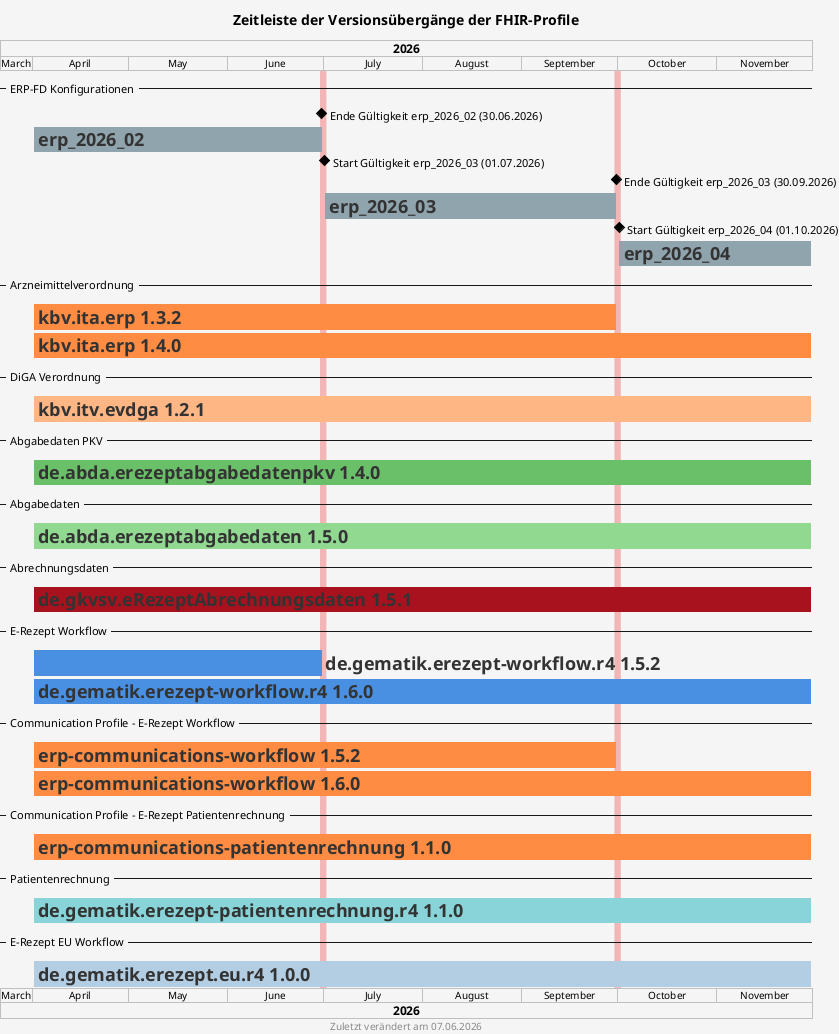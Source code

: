 @startgantt
!define kbvcolor #ff8c42
!define evdgacolor #ffb685
!define davpkvcolor #6abf69
!define davcolor #91d891
!define gkvsvcolor #A8111E
!define gematikcolor #4a90e2
!define gematikcolor_fdv #5a6fa5
!define gematikcolor_patrn #88d4d8
!define gematikcolor_eu #b3cde3
!define erpfdcolor #90a4ae

!define datelinecolor #f2b6b6

<style>
document {
   BackGroundColor #f5f5f5
}
ganttDiagram {
   task {
      BackGroundColor GreenYellow
      LineColor Green
      FontColor #333333
      FontSize 18
      FontStyle bold
   }
}
</style>

title Zeitleiste der Versionsübergänge der FHIR-Profile
footer Zuletzt verändert am %date("dd.MM.yyyy")

projectscale monthly zoom 3
Project starts 2026-03-22

-- ERP-FD Konfigurationen --

2026-06-30 is colored datelinecolor

[Ende Gültigkeit erp_2026_02 (30.06.2026)] happens on 2026-06-30

[erp_2026_02] starts 2026-04-01
[erp_2026_02] ends 2026-06-30
[erp_2026_02] is colored in erpfdcolor

2026-07-01 is colored datelinecolor
2026-09-30 is colored datelinecolor

[Start Gültigkeit erp_2026_03 (01.07.2026)] happens on 2026-07-01
[Ende Gültigkeit erp_2026_03 (30.09.2026)] happens on 2026-09-30

[erp_2026_03] starts 2026-07-01
[erp_2026_03] ends 2026-09-30
[erp_2026_03] is colored in erpfdcolor

2026-10-01 is colored datelinecolor

[Start Gültigkeit erp_2026_04 (01.10.2026)] happens on 2026-10-01
[Ende Gültigkeit erp_2026_03 (30.09.2026)] happens on 2026-09-30

[erp_2026_04] starts 2026-10-01
[erp_2026_04] ends 2026-11-30
[erp_2026_04] is colored in erpfdcolor

-- Arzneimittelverordnung --

[kbv.ita.erp 1.3.2] starts 2026-04-01 and ends 2026-09-30
[kbv.ita.erp 1.3.2] is colored in kbvcolor

[kbv.ita.erp 1.4.0] starts 2026-04-01 and ends 2026-11-30
[kbv.ita.erp 1.4.0] is colored in kbvcolor

-- DiGA Verordnung --

[kbv.itv.evdga 1.2.1] starts 2026-04-01 and ends 2026-11-30
[kbv.itv.evdga 1.2.1] is colored in evdgacolor

-- Abgabedaten PKV --

[de.abda.erezeptabgabedatenpkv 1.4.0] starts 2026-04-01 and ends 2026-11-30
[de.abda.erezeptabgabedatenpkv 1.4.0] is colored in davpkvcolor

-- Abgabedaten --

[de.abda.erezeptabgabedaten 1.5.0] starts 2026-04-01 and ends 2026-11-30
[de.abda.erezeptabgabedaten 1.5.0] is colored in davcolor

-- Abrechnungsdaten --

[de.gkvsv.eRezeptAbrechnungsdaten 1.5.1] starts 2026-04-01 and ends 2026-11-30
[de.gkvsv.eRezeptAbrechnungsdaten 1.5.1] is colored in gkvsvcolor

-- E-Rezept Workflow --

[de.gematik.erezept-workflow.r4 1.5.2] starts 2026-04-01 and ends 2026-06-30
[de.gematik.erezept-workflow.r4 1.5.2] is colored in gematikcolor

[de.gematik.erezept-workflow.r4 1.6.0] starts 2026-04-01 and ends 2026-11-30
[de.gematik.erezept-workflow.r4 1.6.0] is colored in gematikcolor

-- Communication Profile - E-Rezept Workflow --

[erp-communications-workflow 1.5.2] starts 2026-04-01 and ends 2026-09-30
[erp-communications-workflow 1.5.2] is colored in kbvcolor

[erp-communications-workflow 1.6.0] starts 2026-04-01 and ends 2026-11-30
[erp-communications-workflow 1.6.0] is colored in kbvcolor

-- Communication Profile - E-Rezept Patientenrechnung --

[erp-communications-patientenrechnung 1.1.0] starts 2026-04-01 and ends 2026-11-30
[erp-communications-patientenrechnung 1.1.0] is colored in kbvcolor

-- Patientenrechnung --

[de.gematik.erezept-patientenrechnung.r4 1.1.0] starts 2026-04-01 and ends 2026-11-30
[de.gematik.erezept-patientenrechnung.r4 1.1.0] is colored in gematikcolor_patrn

-- E-Rezept EU Workflow --

[de.gematik.erezept.eu.r4 1.0.0] starts 2026-04-01 and ends 2026-11-30
[de.gematik.erezept.eu.r4 1.0.0] is colored in gematikcolor_eu

@endgantt